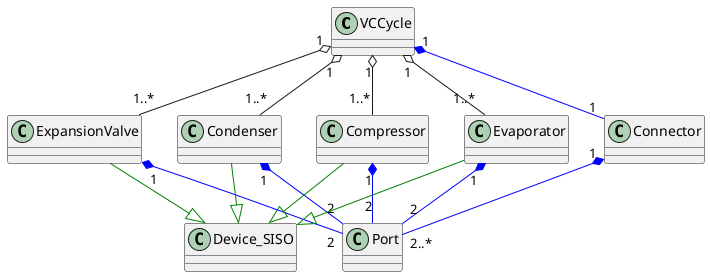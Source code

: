 @startuml
VCCycle "1" *-[#blue]- "1" Connector 
VCCycle "1" o-- "1..*" Compressor 
VCCycle "1" o-- "1..*" Condenser
VCCycle "1" o-- "1..*" ExpansionValve
VCCycle "1" o-- "1..*" Evaporator

Connector "1" *-[#blue]- "2..*" Port
Compressor "1" *-[#blue]- "2" Port
Condenser "1" *-[#blue]- "2" Port
ExpansionValve "1" *-[#blue]- "2" Port
Evaporator "1" *-[#blue]- "2" Port

Device_SISO  <|-up[#green]- Compressor  
Device_SISO  <|-up[#green]- Condenser
Device_SISO  <|-up[#green]- ExpansionValve
Device_SISO  <|-up[#green]- Evaporator
@enduml
